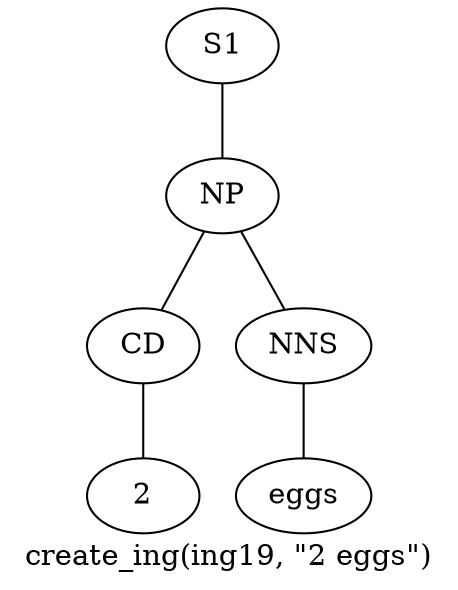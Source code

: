 graph SyntaxGraph {
	label = "create_ing(ing19, \"2 eggs\")";
	Node0 [label="S1"];
	Node1 [label="NP"];
	Node2 [label="CD"];
	Node3 [label="2"];
	Node4 [label="NNS"];
	Node5 [label="eggs"];

	Node0 -- Node1;
	Node1 -- Node2;
	Node1 -- Node4;
	Node2 -- Node3;
	Node4 -- Node5;
}